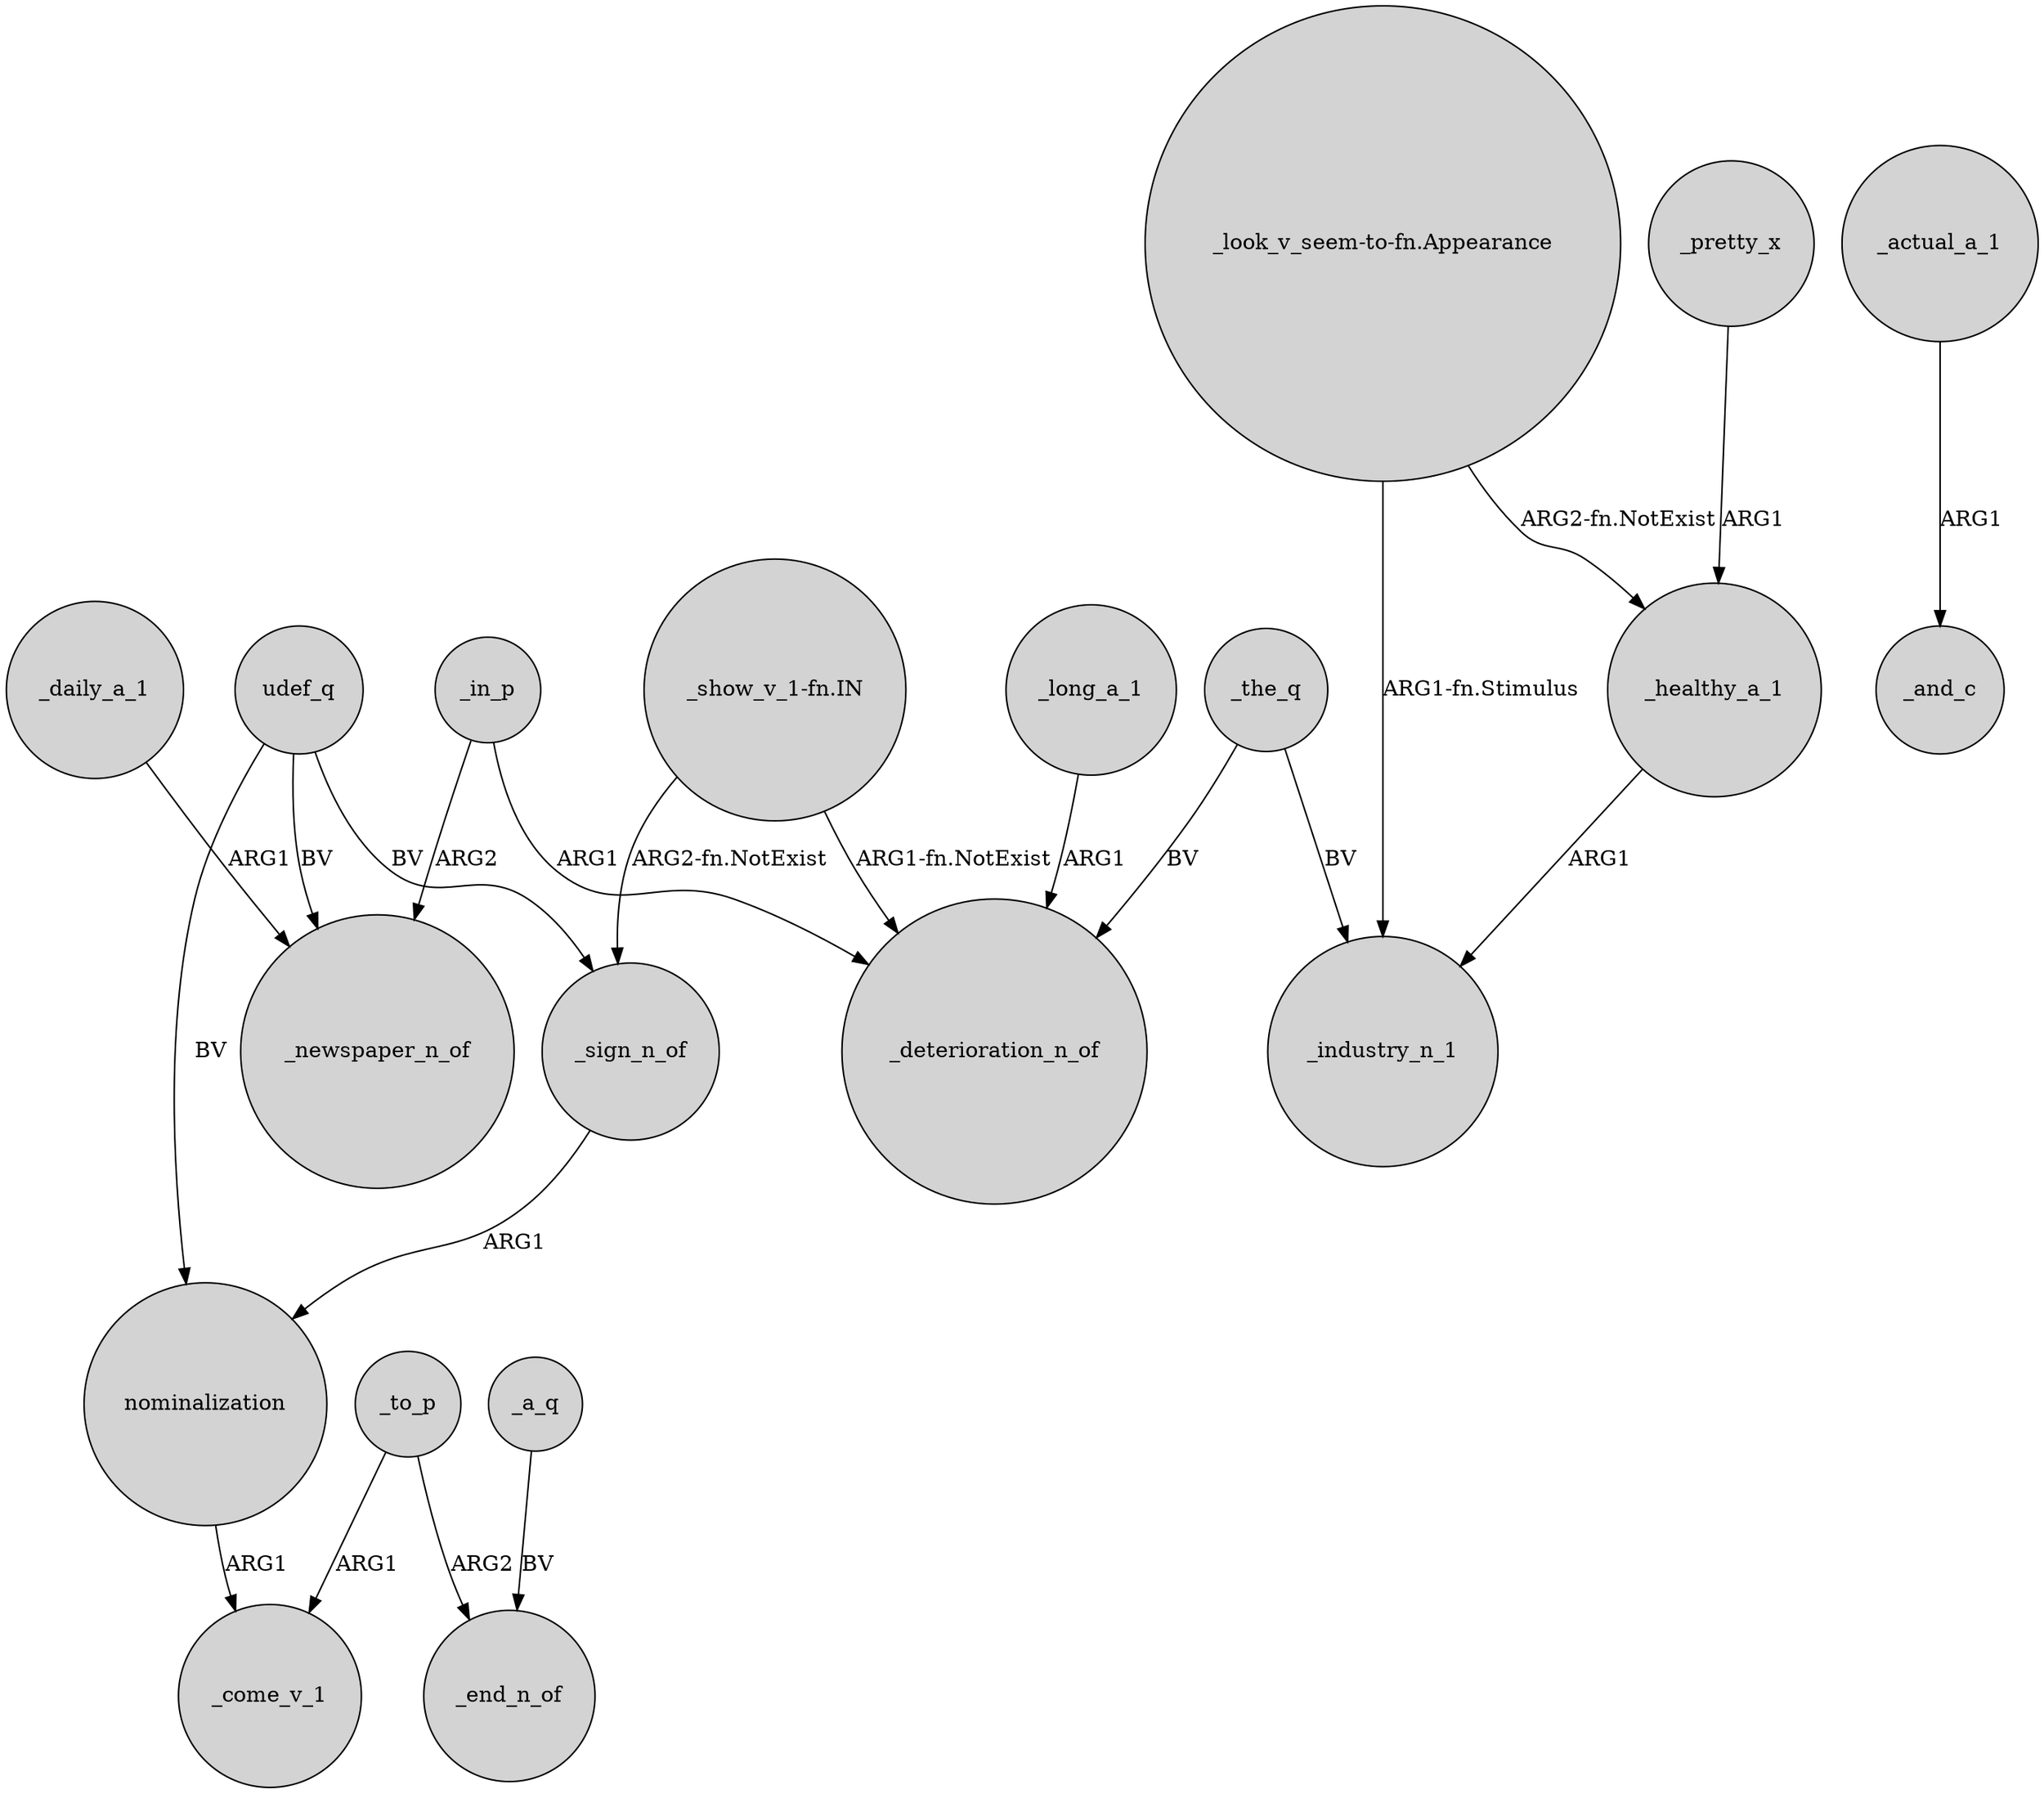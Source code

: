 digraph {
	node [shape=circle style=filled]
	_in_p -> _newspaper_n_of [label=ARG2]
	"_show_v_1-fn.IN" -> _deterioration_n_of [label="ARG1-fn.NotExist"]
	udef_q -> _newspaper_n_of [label=BV]
	_to_p -> _come_v_1 [label=ARG1]
	_long_a_1 -> _deterioration_n_of [label=ARG1]
	_daily_a_1 -> _newspaper_n_of [label=ARG1]
	"_look_v_seem-to-fn.Appearance" -> _industry_n_1 [label="ARG1-fn.Stimulus"]
	_sign_n_of -> nominalization [label=ARG1]
	_a_q -> _end_n_of [label=BV]
	_pretty_x -> _healthy_a_1 [label=ARG1]
	_healthy_a_1 -> _industry_n_1 [label=ARG1]
	_the_q -> _industry_n_1 [label=BV]
	_to_p -> _end_n_of [label=ARG2]
	"_show_v_1-fn.IN" -> _sign_n_of [label="ARG2-fn.NotExist"]
	nominalization -> _come_v_1 [label=ARG1]
	udef_q -> _sign_n_of [label=BV]
	_actual_a_1 -> _and_c [label=ARG1]
	udef_q -> nominalization [label=BV]
	_the_q -> _deterioration_n_of [label=BV]
	"_look_v_seem-to-fn.Appearance" -> _healthy_a_1 [label="ARG2-fn.NotExist"]
	_in_p -> _deterioration_n_of [label=ARG1]
}
